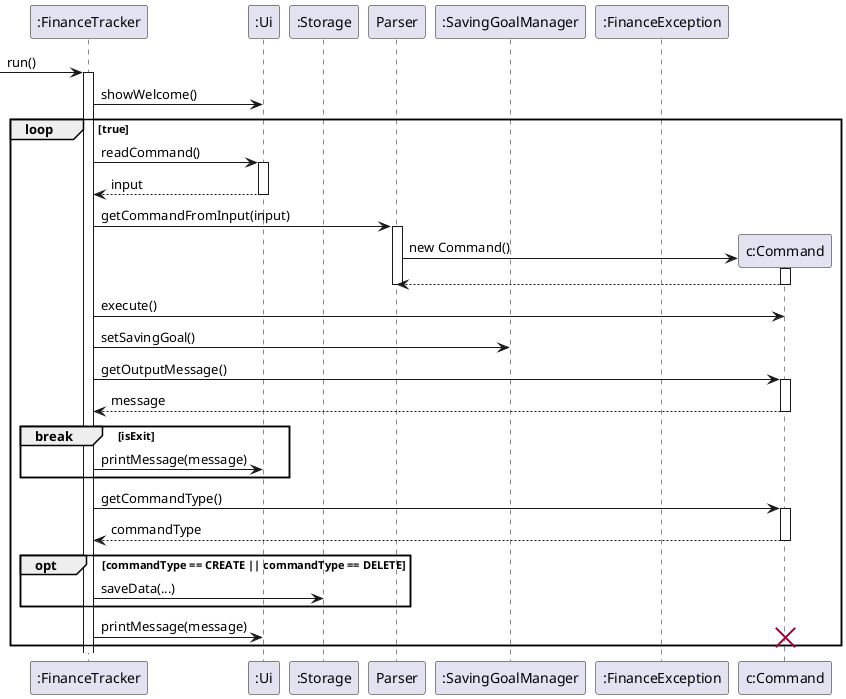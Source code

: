 @startuml
'https://plantuml.com/sequence-diagram
participant ":FinanceTracker" as FinanceTracker
participant ":Ui" as Ui
participant ":Storage" as Storage
participant "Parser" as Parser
participant ":SavingGoalManager" as SavingGoalManager
participant ":FinanceException" as FinanceException
participant "c:Command" as c

-> FinanceTracker ++: run()
FinanceTracker -> Ui: showWelcome()

    loop true
        FinanceTracker -> Ui ++: readCommand()
        FinanceTracker <-- Ui --: input
        FinanceTracker -> Parser ++: getCommandFromInput(input)
        create c
        Parser -> c ++: new Command()
        Parser <-- c --
        deactivate Parser

        FinanceTracker -> c: execute()
        FinanceTracker -> SavingGoalManager: setSavingGoal()
        FinanceTracker -> c ++: getOutputMessage()
        FinanceTracker <-- c --: message
        break isExit
            FinanceTracker -> Ui: printMessage(message)
        end

        FinanceTracker -> c ++: getCommandType()
        FinanceTracker <-- c --: commandType
        opt commandType == CREATE || commandType == DELETE
            FinanceTracker -> Storage: saveData(...)
        end
        FinanceTracker -> Ui: printMessage(message)
        destroy c
    end

@enduml